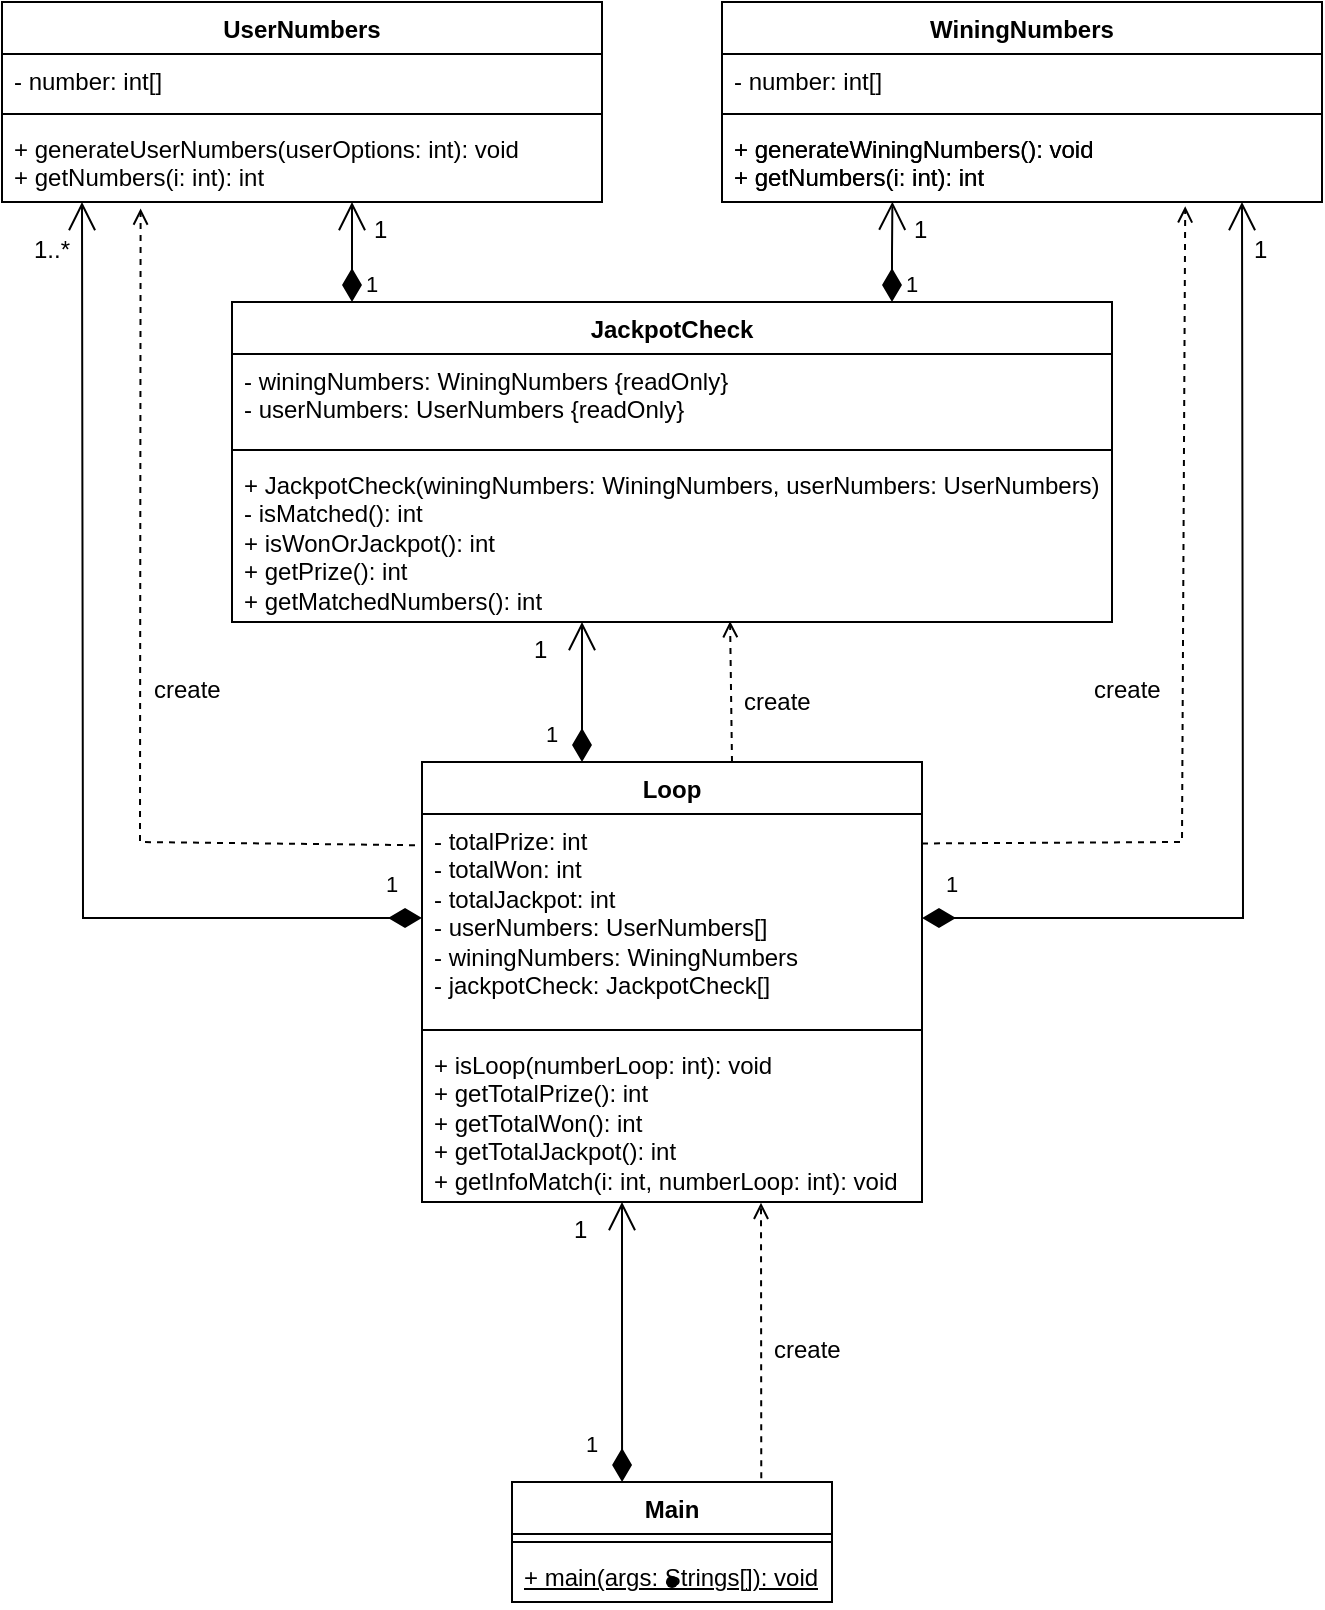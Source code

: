<mxfile version="22.1.15" type="device">
  <diagram name="Trang-1" id="ybWKi_SQ-ikFdWKDaX83">
    <mxGraphModel dx="1154" dy="589" grid="1" gridSize="10" guides="1" tooltips="1" connect="1" arrows="1" fold="1" page="1" pageScale="1" pageWidth="850" pageHeight="1100" math="0" shadow="0">
      <root>
        <mxCell id="0" />
        <mxCell id="1" parent="0" />
        <mxCell id="uadUOSAgipqOnqiL3ltZ-1" value="UserNumbers" style="swimlane;fontStyle=1;align=center;verticalAlign=top;childLayout=stackLayout;horizontal=1;startSize=26;horizontalStack=0;resizeParent=1;resizeParentMax=0;resizeLast=0;collapsible=1;marginBottom=0;whiteSpace=wrap;html=1;" parent="1" vertex="1">
          <mxGeometry x="90" y="20" width="300" height="100" as="geometry" />
        </mxCell>
        <mxCell id="uadUOSAgipqOnqiL3ltZ-2" value="- number: int[]" style="text;strokeColor=none;fillColor=none;align=left;verticalAlign=top;spacingLeft=4;spacingRight=4;overflow=hidden;rotatable=0;points=[[0,0.5],[1,0.5]];portConstraint=eastwest;whiteSpace=wrap;html=1;" parent="uadUOSAgipqOnqiL3ltZ-1" vertex="1">
          <mxGeometry y="26" width="300" height="26" as="geometry" />
        </mxCell>
        <mxCell id="uadUOSAgipqOnqiL3ltZ-3" value="" style="line;strokeWidth=1;fillColor=none;align=left;verticalAlign=middle;spacingTop=-1;spacingLeft=3;spacingRight=3;rotatable=0;labelPosition=right;points=[];portConstraint=eastwest;strokeColor=inherit;" parent="uadUOSAgipqOnqiL3ltZ-1" vertex="1">
          <mxGeometry y="52" width="300" height="8" as="geometry" />
        </mxCell>
        <mxCell id="uadUOSAgipqOnqiL3ltZ-4" value="+ generateUserNumbers(userOptions: int): void&lt;br&gt;+ getNumbers(i: int): int" style="text;strokeColor=none;fillColor=none;align=left;verticalAlign=top;spacingLeft=4;spacingRight=4;overflow=hidden;rotatable=0;points=[[0,0.5],[1,0.5]];portConstraint=eastwest;whiteSpace=wrap;html=1;" parent="uadUOSAgipqOnqiL3ltZ-1" vertex="1">
          <mxGeometry y="60" width="300" height="40" as="geometry" />
        </mxCell>
        <mxCell id="uadUOSAgipqOnqiL3ltZ-5" value="WiningNumbers" style="swimlane;fontStyle=1;align=center;verticalAlign=top;childLayout=stackLayout;horizontal=1;startSize=26;horizontalStack=0;resizeParent=1;resizeParentMax=0;resizeLast=0;collapsible=1;marginBottom=0;whiteSpace=wrap;html=1;" parent="1" vertex="1">
          <mxGeometry x="450" y="20" width="300" height="100" as="geometry" />
        </mxCell>
        <mxCell id="uadUOSAgipqOnqiL3ltZ-6" value="- number: int[]" style="text;strokeColor=none;fillColor=none;align=left;verticalAlign=top;spacingLeft=4;spacingRight=4;overflow=hidden;rotatable=0;points=[[0,0.5],[1,0.5]];portConstraint=eastwest;whiteSpace=wrap;html=1;" parent="uadUOSAgipqOnqiL3ltZ-5" vertex="1">
          <mxGeometry y="26" width="300" height="26" as="geometry" />
        </mxCell>
        <mxCell id="uadUOSAgipqOnqiL3ltZ-7" value="" style="line;strokeWidth=1;fillColor=none;align=left;verticalAlign=middle;spacingTop=-1;spacingLeft=3;spacingRight=3;rotatable=0;labelPosition=right;points=[];portConstraint=eastwest;strokeColor=inherit;" parent="uadUOSAgipqOnqiL3ltZ-5" vertex="1">
          <mxGeometry y="52" width="300" height="8" as="geometry" />
        </mxCell>
        <mxCell id="uadUOSAgipqOnqiL3ltZ-8" value="+ generateWiningNumbers(): void&lt;br&gt;+ getNumbers(i: int): int" style="text;strokeColor=none;fillColor=none;align=left;verticalAlign=top;spacingLeft=4;spacingRight=4;overflow=hidden;rotatable=0;points=[[0,0.5],[1,0.5]];portConstraint=eastwest;whiteSpace=wrap;html=1;" parent="uadUOSAgipqOnqiL3ltZ-5" vertex="1">
          <mxGeometry y="60" width="300" height="40" as="geometry" />
        </mxCell>
        <mxCell id="uadUOSAgipqOnqiL3ltZ-9" value="JackpotCheck" style="swimlane;fontStyle=1;align=center;verticalAlign=top;childLayout=stackLayout;horizontal=1;startSize=26;horizontalStack=0;resizeParent=1;resizeParentMax=0;resizeLast=0;collapsible=1;marginBottom=0;whiteSpace=wrap;html=1;" parent="1" vertex="1">
          <mxGeometry x="205" y="170" width="440" height="160" as="geometry" />
        </mxCell>
        <mxCell id="uadUOSAgipqOnqiL3ltZ-10" value="- winingNumbers: WiningNumbers {readOnly}&lt;br&gt;- userNumbers: UserNumbers {readOnly}" style="text;strokeColor=none;fillColor=none;align=left;verticalAlign=top;spacingLeft=4;spacingRight=4;overflow=hidden;rotatable=0;points=[[0,0.5],[1,0.5]];portConstraint=eastwest;whiteSpace=wrap;html=1;" parent="uadUOSAgipqOnqiL3ltZ-9" vertex="1">
          <mxGeometry y="26" width="440" height="44" as="geometry" />
        </mxCell>
        <mxCell id="uadUOSAgipqOnqiL3ltZ-11" value="" style="line;strokeWidth=1;fillColor=none;align=left;verticalAlign=middle;spacingTop=-1;spacingLeft=3;spacingRight=3;rotatable=0;labelPosition=right;points=[];portConstraint=eastwest;strokeColor=inherit;" parent="uadUOSAgipqOnqiL3ltZ-9" vertex="1">
          <mxGeometry y="70" width="440" height="8" as="geometry" />
        </mxCell>
        <mxCell id="uadUOSAgipqOnqiL3ltZ-12" value="+ JackpotCheck(winingNumbers: WiningNumbers, userNumbers: UserNumbers)&lt;br&gt;- isMatched(): int&lt;br&gt;+ isWonOrJackpot(): int&lt;br&gt;+ getPrize(): int&lt;br&gt;+ getMatchedNumbers(): int" style="text;strokeColor=none;fillColor=none;align=left;verticalAlign=top;spacingLeft=4;spacingRight=4;overflow=hidden;rotatable=0;points=[[0,0.5],[1,0.5]];portConstraint=eastwest;whiteSpace=wrap;html=1;" parent="uadUOSAgipqOnqiL3ltZ-9" vertex="1">
          <mxGeometry y="78" width="440" height="82" as="geometry" />
        </mxCell>
        <mxCell id="uadUOSAgipqOnqiL3ltZ-13" value="Loop" style="swimlane;fontStyle=1;align=center;verticalAlign=top;childLayout=stackLayout;horizontal=1;startSize=26;horizontalStack=0;resizeParent=1;resizeParentMax=0;resizeLast=0;collapsible=1;marginBottom=0;whiteSpace=wrap;html=1;" parent="1" vertex="1">
          <mxGeometry x="300" y="400" width="250" height="220" as="geometry" />
        </mxCell>
        <mxCell id="uadUOSAgipqOnqiL3ltZ-14" value="- totalPrize: int&lt;br&gt;- totalWon: int&lt;br&gt;- totalJackpot: int&lt;br&gt;- userNumbers: UserNumbers[]&lt;br&gt;- winingNumbers: WiningNumbers&lt;br&gt;- jackpotCheck: JackpotCheck[]" style="text;strokeColor=none;fillColor=none;align=left;verticalAlign=top;spacingLeft=4;spacingRight=4;overflow=hidden;rotatable=0;points=[[0,0.5],[1,0.5]];portConstraint=eastwest;whiteSpace=wrap;html=1;" parent="uadUOSAgipqOnqiL3ltZ-13" vertex="1">
          <mxGeometry y="26" width="250" height="104" as="geometry" />
        </mxCell>
        <mxCell id="uadUOSAgipqOnqiL3ltZ-15" value="" style="line;strokeWidth=1;fillColor=none;align=left;verticalAlign=middle;spacingTop=-1;spacingLeft=3;spacingRight=3;rotatable=0;labelPosition=right;points=[];portConstraint=eastwest;strokeColor=inherit;" parent="uadUOSAgipqOnqiL3ltZ-13" vertex="1">
          <mxGeometry y="130" width="250" height="8" as="geometry" />
        </mxCell>
        <mxCell id="uadUOSAgipqOnqiL3ltZ-16" value="+ isLoop(numberLoop: int): void&lt;br&gt;+ getTotalPrize(): int&lt;br&gt;+ getTotalWon(): int&lt;br&gt;+ getTotalJackpot(): int&lt;br&gt;+ getInfoMatch(i: int, numberLoop: int): void&lt;br&gt;" style="text;strokeColor=none;fillColor=none;align=left;verticalAlign=top;spacingLeft=4;spacingRight=4;overflow=hidden;rotatable=0;points=[[0,0.5],[1,0.5]];portConstraint=eastwest;whiteSpace=wrap;html=1;" parent="uadUOSAgipqOnqiL3ltZ-13" vertex="1">
          <mxGeometry y="138" width="250" height="82" as="geometry" />
        </mxCell>
        <mxCell id="uadUOSAgipqOnqiL3ltZ-17" value="Main" style="swimlane;fontStyle=1;align=center;verticalAlign=top;childLayout=stackLayout;horizontal=1;startSize=26;horizontalStack=0;resizeParent=1;resizeParentMax=0;resizeLast=0;collapsible=1;marginBottom=0;whiteSpace=wrap;html=1;" parent="1" vertex="1">
          <mxGeometry x="345" y="760" width="160" height="60" as="geometry" />
        </mxCell>
        <mxCell id="uadUOSAgipqOnqiL3ltZ-19" value="" style="line;strokeWidth=1;fillColor=none;align=left;verticalAlign=middle;spacingTop=-1;spacingLeft=3;spacingRight=3;rotatable=0;labelPosition=right;points=[];portConstraint=eastwest;strokeColor=inherit;" parent="uadUOSAgipqOnqiL3ltZ-17" vertex="1">
          <mxGeometry y="26" width="160" height="8" as="geometry" />
        </mxCell>
        <mxCell id="uadUOSAgipqOnqiL3ltZ-20" value="&lt;u&gt;+ main(args: Strings[]): void&lt;/u&gt;" style="text;strokeColor=none;fillColor=none;align=left;verticalAlign=top;spacingLeft=4;spacingRight=4;overflow=hidden;rotatable=0;points=[[0,0.5],[1,0.5]];portConstraint=eastwest;whiteSpace=wrap;html=1;" parent="uadUOSAgipqOnqiL3ltZ-17" vertex="1">
          <mxGeometry y="34" width="160" height="26" as="geometry" />
        </mxCell>
        <mxCell id="uadUOSAgipqOnqiL3ltZ-26" value="1" style="endArrow=open;html=1;endSize=12;startArrow=diamondThin;startSize=14;startFill=1;edgeStyle=orthogonalEdgeStyle;align=left;verticalAlign=bottom;rounded=0;exitX=0.344;exitY=0;exitDx=0;exitDy=0;exitPerimeter=0;" parent="1" source="uadUOSAgipqOnqiL3ltZ-17" edge="1">
          <mxGeometry x="-0.858" y="20" relative="1" as="geometry">
            <mxPoint x="310" y="670" as="sourcePoint" />
            <mxPoint x="400" y="620" as="targetPoint" />
            <mxPoint as="offset" />
          </mxGeometry>
        </mxCell>
        <mxCell id="uadUOSAgipqOnqiL3ltZ-27" value="" style="shape=waypoint;sketch=0;size=6;pointerEvents=1;points=[];fillColor=default;resizable=0;rotatable=0;perimeter=centerPerimeter;snapToPoint=1;verticalAlign=top;fontStyle=1;startSize=26;" parent="1" vertex="1">
          <mxGeometry x="415" y="800" width="20" height="20" as="geometry" />
        </mxCell>
        <mxCell id="uadUOSAgipqOnqiL3ltZ-29" value="1" style="text;strokeColor=none;fillColor=none;align=left;verticalAlign=top;spacingLeft=4;spacingRight=4;overflow=hidden;rotatable=0;points=[[0,0.5],[1,0.5]];portConstraint=eastwest;whiteSpace=wrap;html=1;" parent="1" vertex="1">
          <mxGeometry x="370" y="620" width="30" height="26" as="geometry" />
        </mxCell>
        <mxCell id="uadUOSAgipqOnqiL3ltZ-30" value="" style="html=1;verticalAlign=bottom;labelBackgroundColor=none;endArrow=open;endFill=0;dashed=1;rounded=0;entryX=0.678;entryY=1.005;entryDx=0;entryDy=0;entryPerimeter=0;exitX=0.779;exitY=-0.031;exitDx=0;exitDy=0;exitPerimeter=0;" parent="1" source="uadUOSAgipqOnqiL3ltZ-17" target="uadUOSAgipqOnqiL3ltZ-16" edge="1">
          <mxGeometry width="160" relative="1" as="geometry">
            <mxPoint x="470" y="720" as="sourcePoint" />
            <mxPoint x="630" y="682" as="targetPoint" />
          </mxGeometry>
        </mxCell>
        <mxCell id="uadUOSAgipqOnqiL3ltZ-32" value="create" style="text;strokeColor=none;fillColor=none;align=left;verticalAlign=top;spacingLeft=4;spacingRight=4;overflow=hidden;rotatable=0;points=[[0,0.5],[1,0.5]];portConstraint=eastwest;whiteSpace=wrap;html=1;" parent="1" vertex="1">
          <mxGeometry x="470" y="680" width="50" height="26" as="geometry" />
        </mxCell>
        <mxCell id="uadUOSAgipqOnqiL3ltZ-33" value="1" style="endArrow=open;html=1;endSize=12;startArrow=diamondThin;startSize=14;startFill=1;edgeStyle=orthogonalEdgeStyle;align=left;verticalAlign=bottom;rounded=0;" parent="1" edge="1">
          <mxGeometry x="-0.858" y="20" relative="1" as="geometry">
            <mxPoint x="380" y="400" as="sourcePoint" />
            <mxPoint x="380" y="330" as="targetPoint" />
            <mxPoint as="offset" />
          </mxGeometry>
        </mxCell>
        <mxCell id="uadUOSAgipqOnqiL3ltZ-34" value="1" style="text;strokeColor=none;fillColor=none;align=left;verticalAlign=top;spacingLeft=4;spacingRight=4;overflow=hidden;rotatable=0;points=[[0,0.5],[1,0.5]];portConstraint=eastwest;whiteSpace=wrap;html=1;" parent="1" vertex="1">
          <mxGeometry x="350" y="330" width="30" height="26" as="geometry" />
        </mxCell>
        <mxCell id="uadUOSAgipqOnqiL3ltZ-35" value="" style="html=1;verticalAlign=bottom;labelBackgroundColor=none;endArrow=open;endFill=0;dashed=1;rounded=0;entryX=0.231;entryY=1.082;entryDx=0;entryDy=0;entryPerimeter=0;exitX=-0.014;exitY=0.15;exitDx=0;exitDy=0;exitPerimeter=0;" parent="1" source="uadUOSAgipqOnqiL3ltZ-14" target="uadUOSAgipqOnqiL3ltZ-4" edge="1">
          <mxGeometry width="160" relative="1" as="geometry">
            <mxPoint x="180" y="410" as="sourcePoint" />
            <mxPoint x="180" y="340" as="targetPoint" />
            <Array as="points">
              <mxPoint x="159" y="440" />
            </Array>
          </mxGeometry>
        </mxCell>
        <mxCell id="uadUOSAgipqOnqiL3ltZ-36" value="create" style="text;strokeColor=none;fillColor=none;align=left;verticalAlign=top;spacingLeft=4;spacingRight=4;overflow=hidden;rotatable=0;points=[[0,0.5],[1,0.5]];portConstraint=eastwest;whiteSpace=wrap;html=1;" parent="1" vertex="1">
          <mxGeometry x="160" y="350" width="50" height="26" as="geometry" />
        </mxCell>
        <mxCell id="uadUOSAgipqOnqiL3ltZ-37" value="1" style="endArrow=open;html=1;endSize=12;startArrow=diamondThin;startSize=14;startFill=1;edgeStyle=orthogonalEdgeStyle;align=left;verticalAlign=bottom;rounded=0;" parent="1" source="uadUOSAgipqOnqiL3ltZ-14" edge="1">
          <mxGeometry x="-0.924" y="-8" relative="1" as="geometry">
            <mxPoint x="130" y="290" as="sourcePoint" />
            <mxPoint x="130" y="120" as="targetPoint" />
            <mxPoint as="offset" />
          </mxGeometry>
        </mxCell>
        <mxCell id="uadUOSAgipqOnqiL3ltZ-38" value="1..*" style="text;strokeColor=none;fillColor=none;align=left;verticalAlign=top;spacingLeft=4;spacingRight=4;overflow=hidden;rotatable=0;points=[[0,0.5],[1,0.5]];portConstraint=eastwest;whiteSpace=wrap;html=1;" parent="1" vertex="1">
          <mxGeometry x="100" y="130" width="30" height="26" as="geometry" />
        </mxCell>
        <mxCell id="uadUOSAgipqOnqiL3ltZ-40" value="1" style="endArrow=open;html=1;endSize=12;startArrow=diamondThin;startSize=14;startFill=1;edgeStyle=orthogonalEdgeStyle;align=left;verticalAlign=bottom;rounded=0;exitX=1;exitY=0.5;exitDx=0;exitDy=0;" parent="1" source="uadUOSAgipqOnqiL3ltZ-14" edge="1">
          <mxGeometry x="-0.961" y="8" relative="1" as="geometry">
            <mxPoint x="710" y="210" as="sourcePoint" />
            <mxPoint x="710" y="120" as="targetPoint" />
            <mxPoint as="offset" />
          </mxGeometry>
        </mxCell>
        <mxCell id="uadUOSAgipqOnqiL3ltZ-41" value="1" style="text;strokeColor=none;fillColor=none;align=left;verticalAlign=top;spacingLeft=4;spacingRight=4;overflow=hidden;rotatable=0;points=[[0,0.5],[1,0.5]];portConstraint=eastwest;whiteSpace=wrap;html=1;" parent="1" vertex="1">
          <mxGeometry x="710" y="130" width="30" height="26" as="geometry" />
        </mxCell>
        <mxCell id="uadUOSAgipqOnqiL3ltZ-48" value="+ generateWiningNumbers(): void&lt;br&gt;+ getNumbers(i: int): int" style="text;strokeColor=none;fillColor=none;align=left;verticalAlign=top;spacingLeft=4;spacingRight=4;overflow=hidden;rotatable=0;points=[[0,0.5],[1,0.5]];portConstraint=eastwest;whiteSpace=wrap;html=1;" parent="1" vertex="1">
          <mxGeometry x="450" y="80" width="300" height="40" as="geometry" />
        </mxCell>
        <mxCell id="uadUOSAgipqOnqiL3ltZ-53" value="1" style="endArrow=open;html=1;endSize=12;startArrow=diamondThin;startSize=14;startFill=1;edgeStyle=orthogonalEdgeStyle;align=left;verticalAlign=bottom;rounded=0;exitX=0.75;exitY=0;exitDx=0;exitDy=0;entryX=0.284;entryY=0.996;entryDx=0;entryDy=0;entryPerimeter=0;" parent="1" source="uadUOSAgipqOnqiL3ltZ-9" target="uadUOSAgipqOnqiL3ltZ-48" edge="1">
          <mxGeometry x="-1" y="-5" relative="1" as="geometry">
            <mxPoint x="360" y="20" as="sourcePoint" />
            <mxPoint x="520" y="20" as="targetPoint" />
            <mxPoint as="offset" />
          </mxGeometry>
        </mxCell>
        <mxCell id="uadUOSAgipqOnqiL3ltZ-54" value="1" style="text;strokeColor=none;fillColor=none;align=left;verticalAlign=top;spacingLeft=4;spacingRight=4;overflow=hidden;rotatable=0;points=[[0,0.5],[1,0.5]];portConstraint=eastwest;whiteSpace=wrap;html=1;" parent="1" vertex="1">
          <mxGeometry x="540" y="120" width="30" height="26" as="geometry" />
        </mxCell>
        <mxCell id="uadUOSAgipqOnqiL3ltZ-57" value="1" style="endArrow=open;html=1;endSize=12;startArrow=diamondThin;startSize=14;startFill=1;edgeStyle=orthogonalEdgeStyle;align=left;verticalAlign=bottom;rounded=0;exitX=0.75;exitY=0;exitDx=0;exitDy=0;entryX=0.284;entryY=0.996;entryDx=0;entryDy=0;entryPerimeter=0;" parent="1" edge="1">
          <mxGeometry x="-1" y="-5" relative="1" as="geometry">
            <mxPoint x="265" y="170" as="sourcePoint" />
            <mxPoint x="265" y="120" as="targetPoint" />
            <mxPoint as="offset" />
          </mxGeometry>
        </mxCell>
        <mxCell id="uadUOSAgipqOnqiL3ltZ-58" value="1" style="text;strokeColor=none;fillColor=none;align=left;verticalAlign=top;spacingLeft=4;spacingRight=4;overflow=hidden;rotatable=0;points=[[0,0.5],[1,0.5]];portConstraint=eastwest;whiteSpace=wrap;html=1;" parent="1" vertex="1">
          <mxGeometry x="270" y="120" width="30" height="26" as="geometry" />
        </mxCell>
        <mxCell id="uadUOSAgipqOnqiL3ltZ-59" value="" style="html=1;verticalAlign=bottom;labelBackgroundColor=none;endArrow=open;endFill=0;dashed=1;rounded=0;exitX=1.01;exitY=0.007;exitDx=0;exitDy=0;exitPerimeter=0;entryX=0.772;entryY=1.054;entryDx=0;entryDy=0;entryPerimeter=0;" parent="1" target="uadUOSAgipqOnqiL3ltZ-48" edge="1">
          <mxGeometry width="160" relative="1" as="geometry">
            <mxPoint x="550" y="440.728" as="sourcePoint" />
            <mxPoint x="760" y="440" as="targetPoint" />
            <Array as="points">
              <mxPoint x="680" y="440" />
            </Array>
          </mxGeometry>
        </mxCell>
        <mxCell id="uadUOSAgipqOnqiL3ltZ-60" value="create" style="text;strokeColor=none;fillColor=none;align=left;verticalAlign=top;spacingLeft=4;spacingRight=4;overflow=hidden;rotatable=0;points=[[0,0.5],[1,0.5]];portConstraint=eastwest;whiteSpace=wrap;html=1;" parent="1" vertex="1">
          <mxGeometry x="630" y="350" width="50" height="26" as="geometry" />
        </mxCell>
        <mxCell id="uadUOSAgipqOnqiL3ltZ-62" value="" style="html=1;verticalAlign=bottom;labelBackgroundColor=none;endArrow=open;endFill=0;dashed=1;rounded=0;entryX=0.566;entryY=0.995;entryDx=0;entryDy=0;entryPerimeter=0;" parent="1" target="uadUOSAgipqOnqiL3ltZ-12" edge="1">
          <mxGeometry width="160" relative="1" as="geometry">
            <mxPoint x="455" y="400" as="sourcePoint" />
            <mxPoint x="455" y="302" as="targetPoint" />
          </mxGeometry>
        </mxCell>
        <mxCell id="uadUOSAgipqOnqiL3ltZ-63" value="create" style="text;strokeColor=none;fillColor=none;align=left;verticalAlign=top;spacingLeft=4;spacingRight=4;overflow=hidden;rotatable=0;points=[[0,0.5],[1,0.5]];portConstraint=eastwest;whiteSpace=wrap;html=1;" parent="1" vertex="1">
          <mxGeometry x="455" y="356" width="50" height="26" as="geometry" />
        </mxCell>
      </root>
    </mxGraphModel>
  </diagram>
</mxfile>
